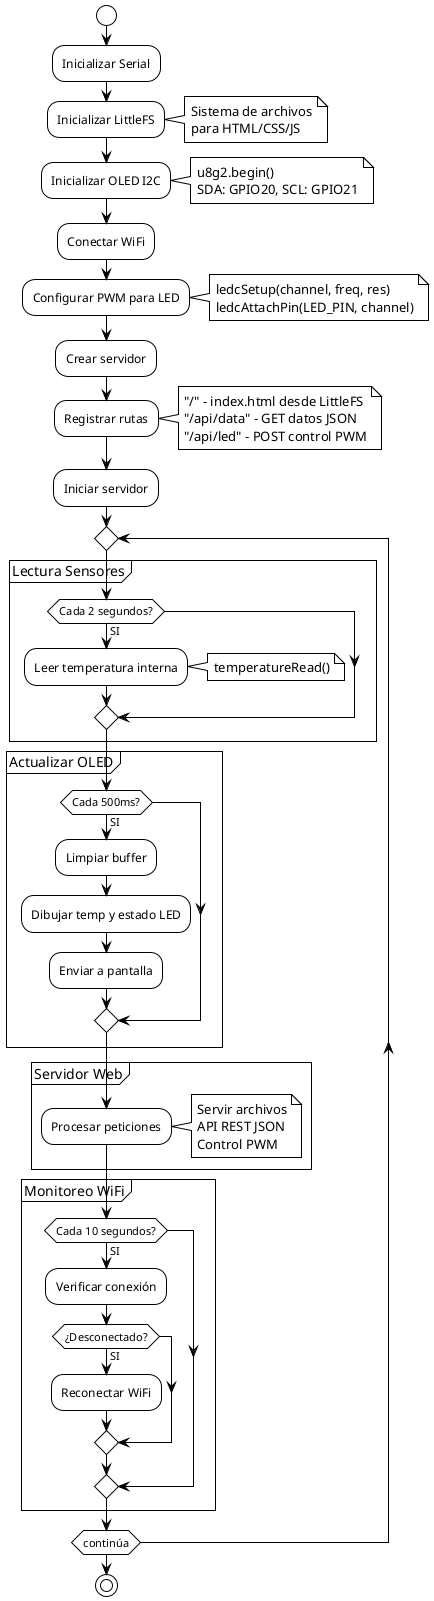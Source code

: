@startuml dashboard_completo
!theme plain

start

:Inicializar Serial;

:Inicializar LittleFS;
note right
  Sistema de archivos
  para HTML/CSS/JS
end note

:Inicializar OLED I2C;
note right
  u8g2.begin()
  SDA: GPIO20, SCL: GPIO21
end note

:Conectar WiFi;

:Configurar PWM para LED;
note right
  ledcSetup(channel, freq, res)
  ledcAttachPin(LED_PIN, channel)
end note

:Crear servidor;

:Registrar rutas;
note right
  "/" - index.html desde LittleFS
  "/api/data" - GET datos JSON
  "/api/led" - POST control PWM
end note

:Iniciar servidor;

repeat
  partition "Lectura Sensores" {
    if (Cada 2 segundos?) then (SI)
      :Leer temperatura interna;
      note right
        temperatureRead()
      end note
    endif
  }
  
  partition "Actualizar OLED" {
    if (Cada 500ms?) then (SI)
      :Limpiar buffer;
      :Dibujar temp y estado LED;
      :Enviar a pantalla;
    endif
  }
  
  partition "Servidor Web" {
    :Procesar peticiones;
    note right
      Servir archivos
      API REST JSON
      Control PWM
    end note
  }
  
  partition "Monitoreo WiFi" {
    if (Cada 10 segundos?) then (SI)
      :Verificar conexión;
      if (¿Desconectado?) then (SI)
        :Reconectar WiFi;
      endif
    endif
  }

repeat while (continúa)

stop

@enduml
